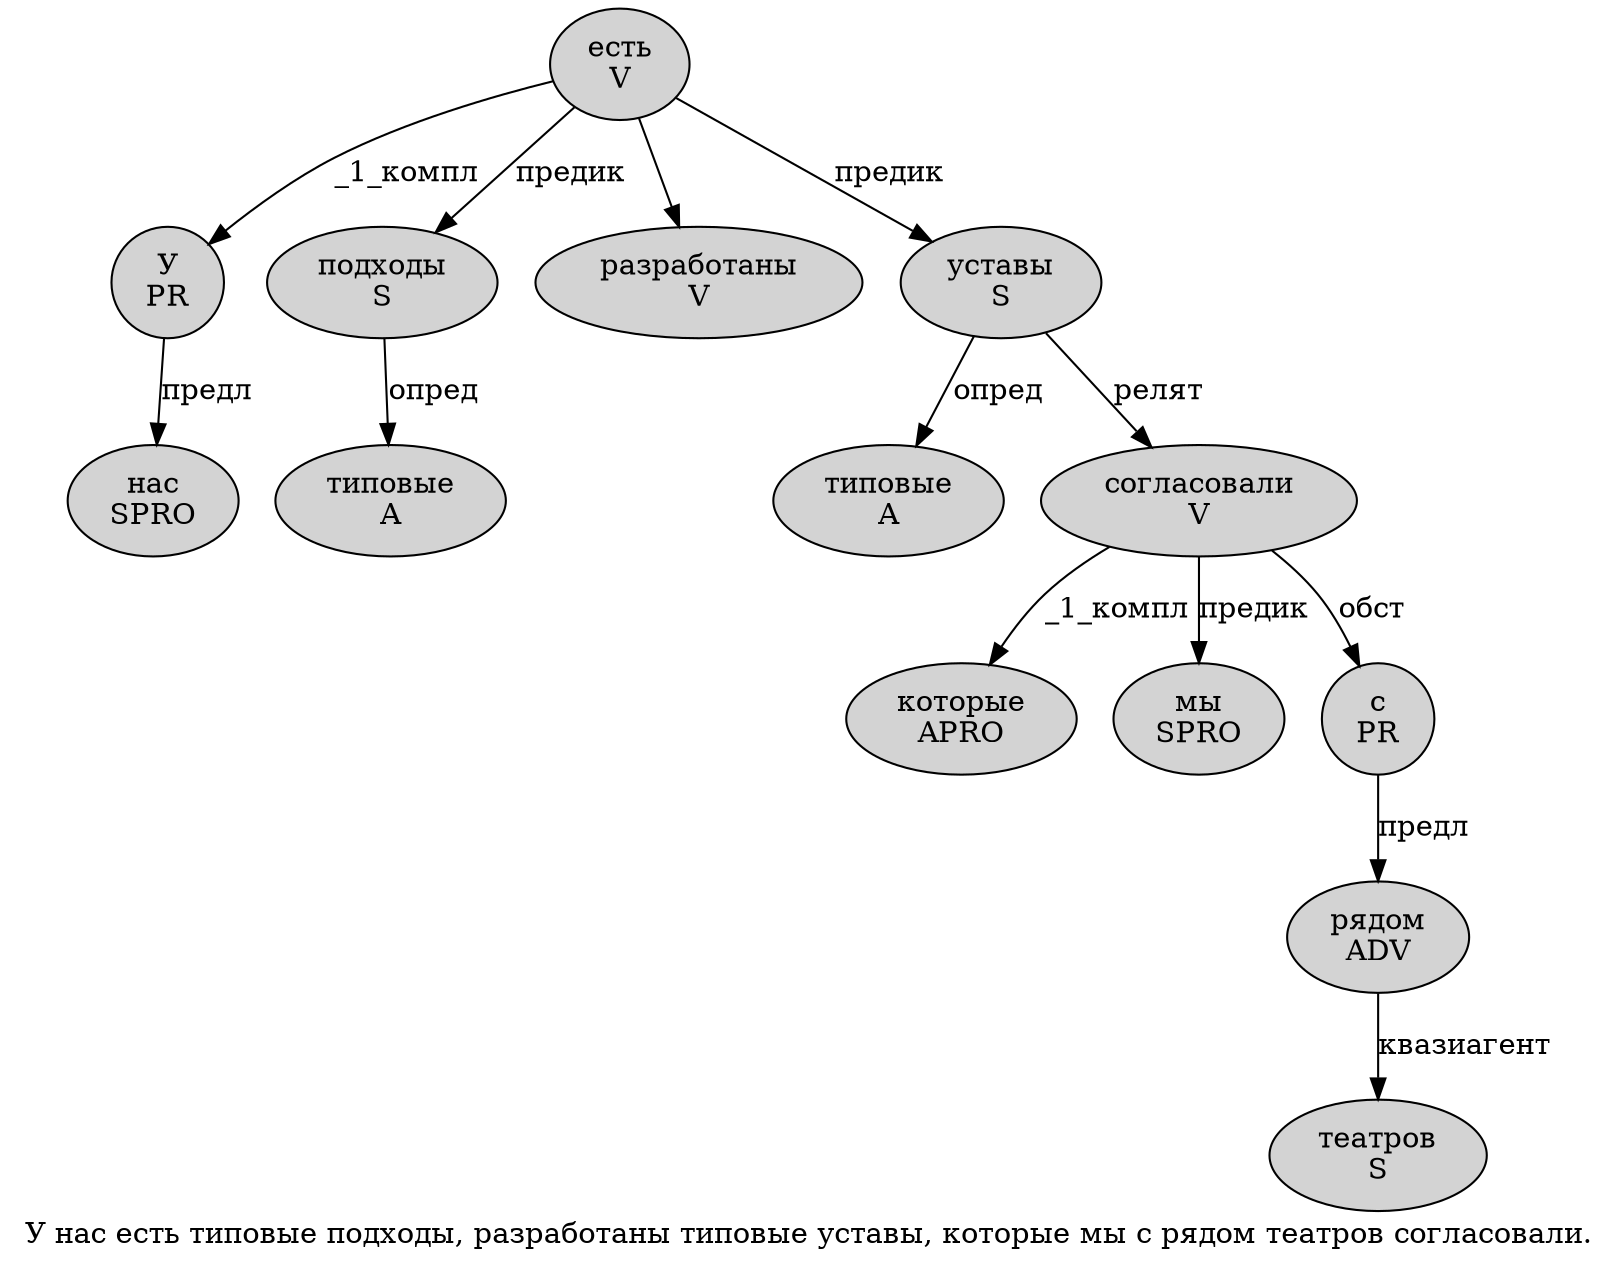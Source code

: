 digraph SENTENCE_80 {
	graph [label="У нас есть типовые подходы, разработаны типовые уставы, которые мы с рядом театров согласовали."]
	node [style=filled]
		0 [label="У
PR" color="" fillcolor=lightgray penwidth=1 shape=ellipse]
		1 [label="нас
SPRO" color="" fillcolor=lightgray penwidth=1 shape=ellipse]
		2 [label="есть
V" color="" fillcolor=lightgray penwidth=1 shape=ellipse]
		3 [label="типовые
A" color="" fillcolor=lightgray penwidth=1 shape=ellipse]
		4 [label="подходы
S" color="" fillcolor=lightgray penwidth=1 shape=ellipse]
		6 [label="разработаны
V" color="" fillcolor=lightgray penwidth=1 shape=ellipse]
		7 [label="типовые
A" color="" fillcolor=lightgray penwidth=1 shape=ellipse]
		8 [label="уставы
S" color="" fillcolor=lightgray penwidth=1 shape=ellipse]
		10 [label="которые
APRO" color="" fillcolor=lightgray penwidth=1 shape=ellipse]
		11 [label="мы
SPRO" color="" fillcolor=lightgray penwidth=1 shape=ellipse]
		12 [label="с
PR" color="" fillcolor=lightgray penwidth=1 shape=ellipse]
		13 [label="рядом
ADV" color="" fillcolor=lightgray penwidth=1 shape=ellipse]
		14 [label="театров
S" color="" fillcolor=lightgray penwidth=1 shape=ellipse]
		15 [label="согласовали
V" color="" fillcolor=lightgray penwidth=1 shape=ellipse]
			2 -> 0 [label="_1_компл"]
			2 -> 4 [label="предик"]
			2 -> 6
			2 -> 8 [label="предик"]
			15 -> 10 [label="_1_компл"]
			15 -> 11 [label="предик"]
			15 -> 12 [label="обст"]
			4 -> 3 [label="опред"]
			8 -> 7 [label="опред"]
			8 -> 15 [label="релят"]
			0 -> 1 [label="предл"]
			13 -> 14 [label="квазиагент"]
			12 -> 13 [label="предл"]
}